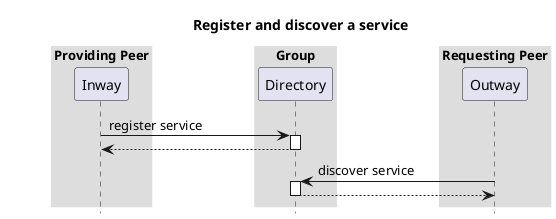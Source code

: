 @startuml
title: Register and discover a service

box "Providing Peer"
  participant "Inway" as inway
end box
box "Group"
  participant "Directory" as directory
end box
box "Requesting Peer"
  participant "Outway" as outway
end box
inway -> directory ++ : register service
return
outway -> directory ++ : discover service
return

skinparam sequenceBoxBorderColor #transparent
skinparam boxPadding 50
hide footbox
@enduml